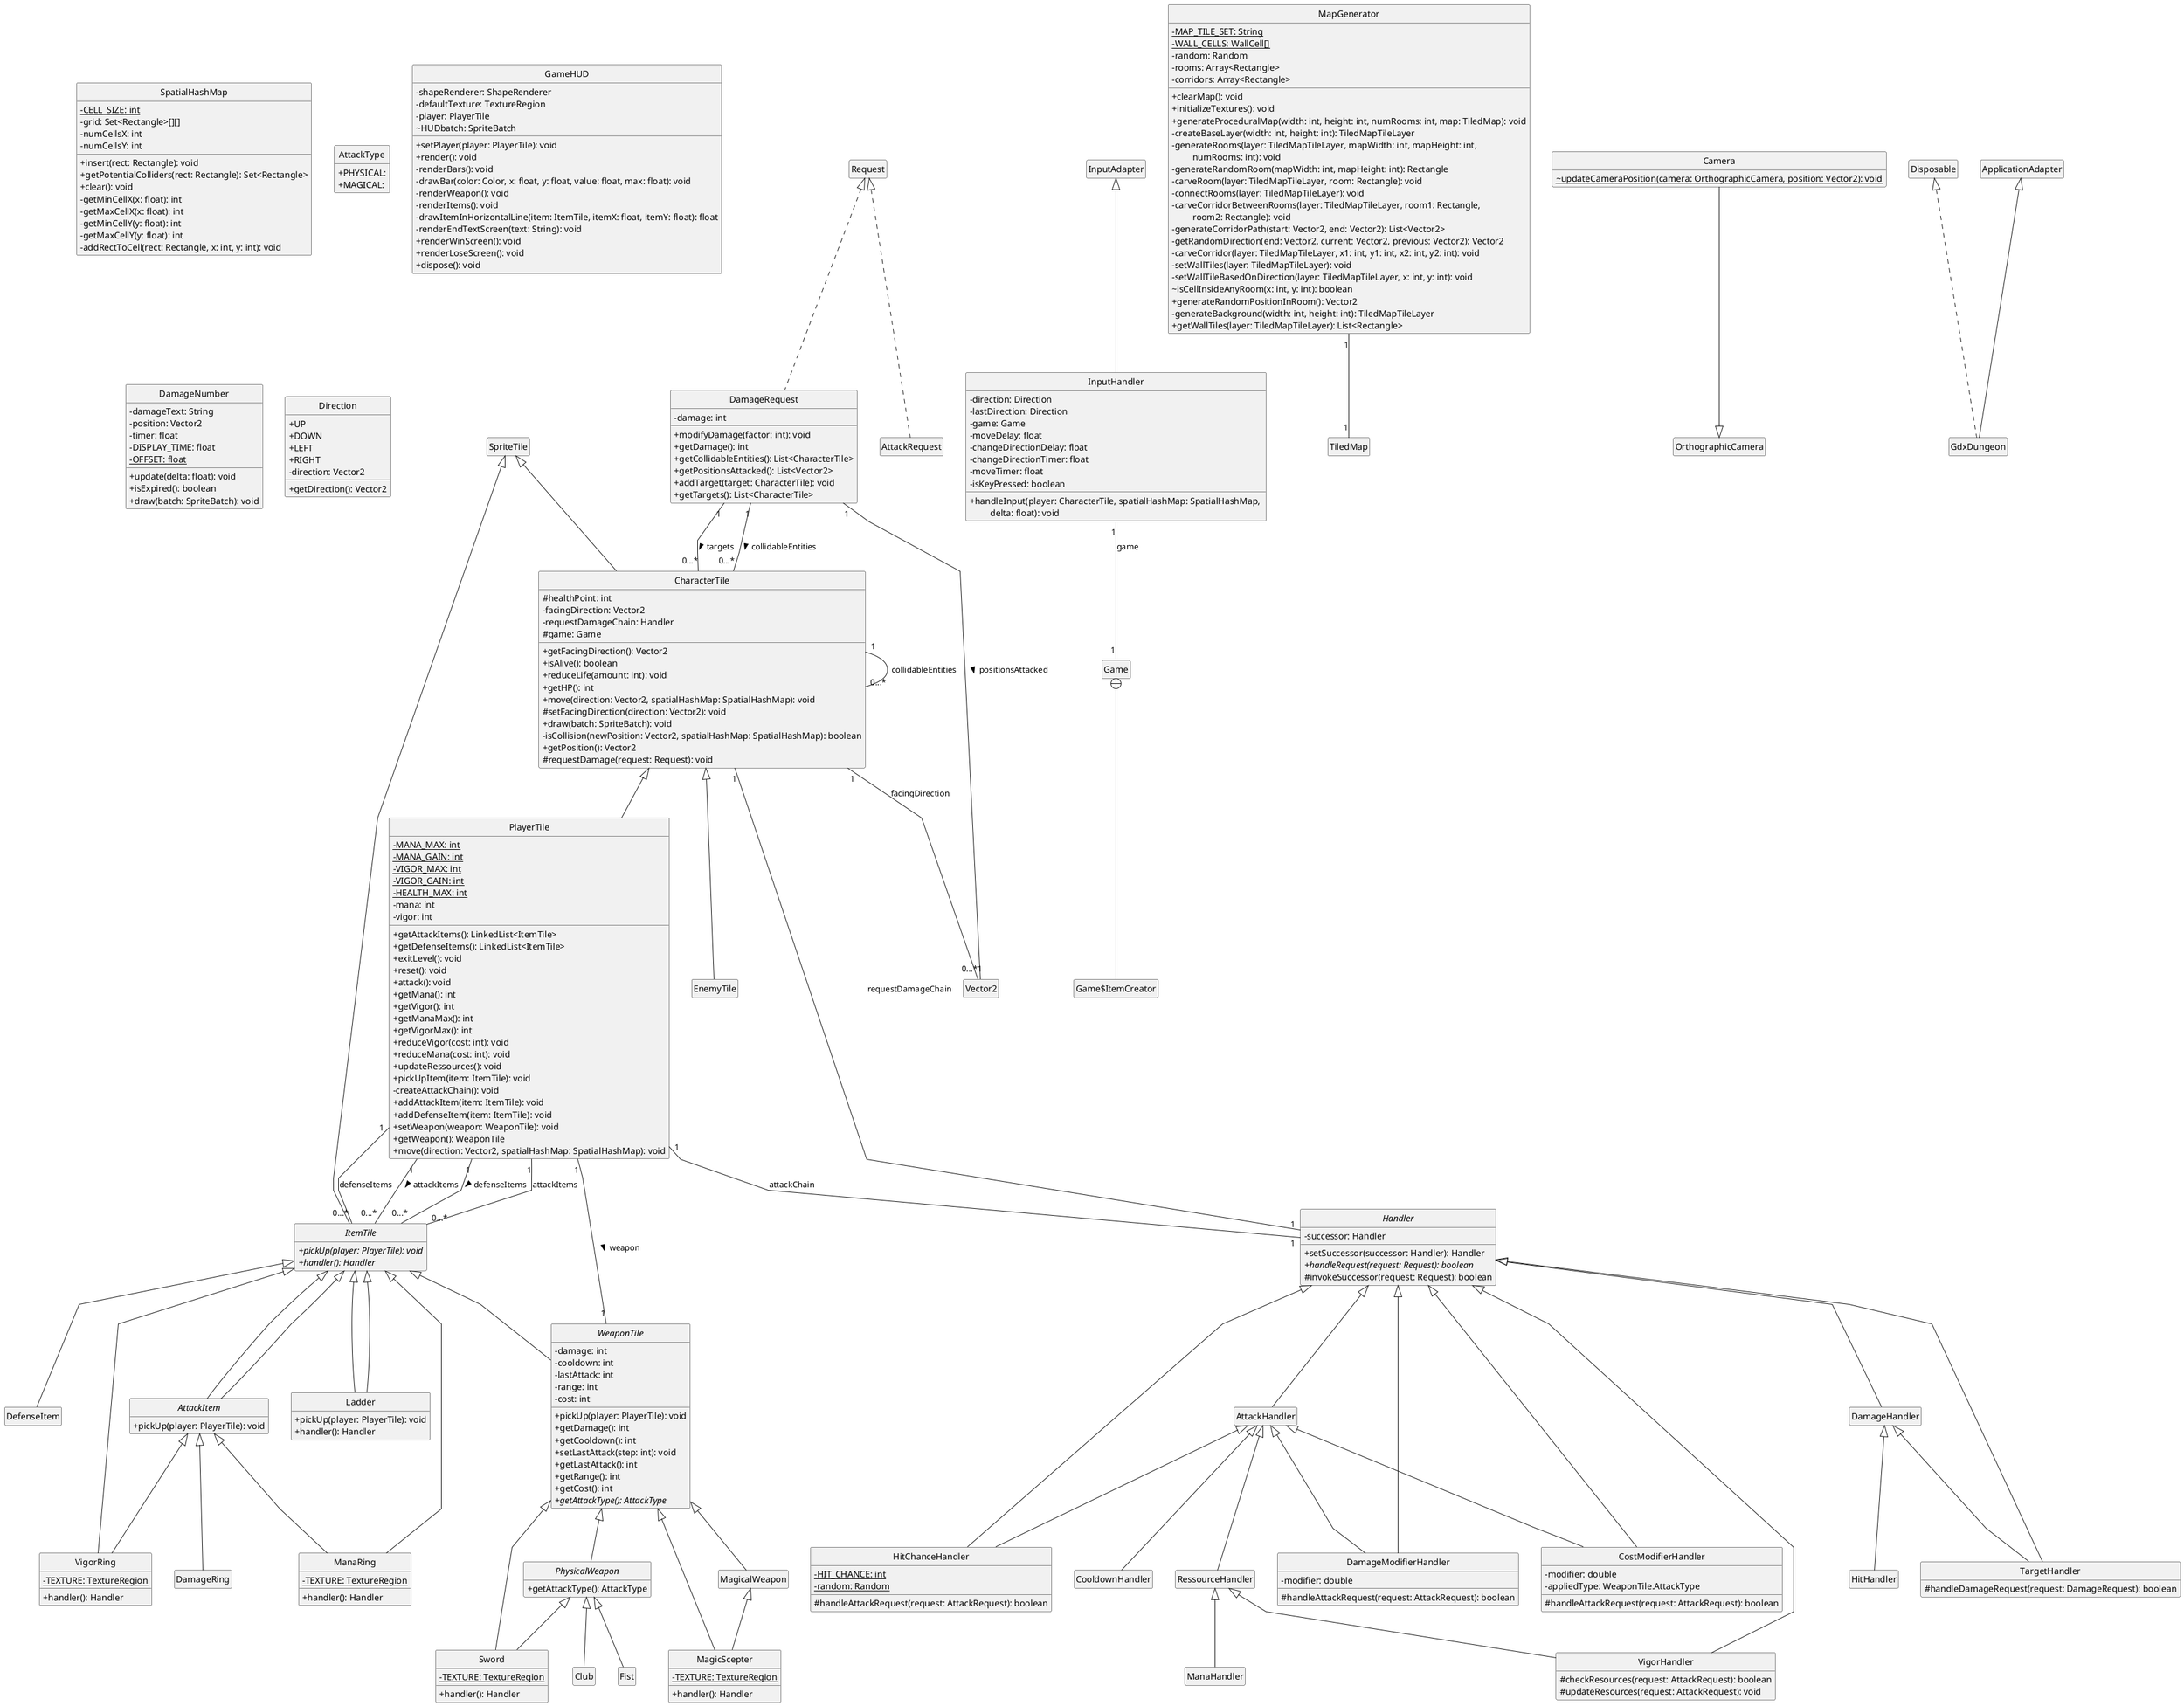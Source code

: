@startuml

' Style
hide empty members
hide circle
skinparam classAttributeIconSize 0
skinparam linetype polyline

class DamageRequest {
	- damage: int
	+ modifyDamage(factor: int): void
	+ getDamage(): int
	+ getCollidableEntities(): List<CharacterTile>
	+ getPositionsAttacked(): List<Vector2>
	+ addTarget(target: CharacterTile): void
	+ getTargets(): List<CharacterTile>
}

abstract class PhysicalWeapon {
	+ getAttackType(): AttackType
}

class PlayerTile {
	- {static} MANA_MAX: int
	- {static} MANA_GAIN: int
	- {static} VIGOR_MAX: int
	- {static} VIGOR_GAIN: int
	- {static} HEALTH_MAX: int
	- mana: int
	- vigor: int
	+ getAttackItems(): LinkedList<ItemTile>
	+ getDefenseItems(): LinkedList<ItemTile>
	+ exitLevel(): void
	+ reset(): void
	+ attack(): void
	+ getMana(): int
	+ getVigor(): int
	+ getManaMax(): int
	+ getVigorMax(): int
	+ reduceVigor(cost: int): void
	+ reduceMana(cost: int): void
	+ updateRessources(): void
	+ pickUpItem(item: ItemTile): void
	- createAttackChain(): void
	+ addAttackItem(item: ItemTile): void
	+ addDefenseItem(item: ItemTile): void
	+ setWeapon(weapon: WeaponTile): void
	+ getWeapon(): WeaponTile
	+ move(direction: Vector2, spatialHashMap: SpatialHashMap): void
}


class Ladder {
	+ pickUp(player: PlayerTile): void
	+ handler(): Handler
}

abstract class ItemTile {
	+ {abstract}pickUp(player: PlayerTile): void
	+ {abstract}handler(): Handler
}

class Sword {
	- {static} TEXTURE: TextureRegion
	+ handler(): Handler
}


class SpatialHashMap {
	- {static} CELL_SIZE: int
	- grid: Set<Rectangle>[][]
	- numCellsX: int
	- numCellsY: int
	+ insert(rect: Rectangle): void
	+ getPotentialColliders(rect: Rectangle): Set<Rectangle>
	+ clear(): void
	- getMinCellX(x: float): int
	- getMaxCellX(x: float): int
	- getMinCellY(y: float): int
	- getMaxCellY(y: float): int
	- addRectToCell(rect: Rectangle, x: int, y: int): void
}

abstract class WeaponTile {
	- damage: int
	- cooldown: int
	- lastAttack: int
	- range: int
	- cost: int
	+ pickUp(player: PlayerTile): void
	+ getDamage(): int
	+ getCooldown(): int
	+ setLastAttack(step: int): void
	+ getLastAttack(): int
	+ getRange(): int
	+ getCost(): int
	+ {abstract}getAttackType(): AttackType
}


enum AttackType {
	+ PHYSICAL:
	+ MAGICAL:
}

class VigorHandler {
	# checkResources(request: AttackRequest): boolean
	# updateResources(request: AttackRequest): void
}

class DamageModifierHandler {
	- modifier: double
	# handleAttackRequest(request: AttackRequest): boolean
}


class GameHUD {
	- shapeRenderer: ShapeRenderer
	- defaultTexture: TextureRegion
	- player: PlayerTile
	~ HUDbatch: SpriteBatch
	+ setPlayer(player: PlayerTile): void
	+ render(): void
	- renderBars(): void
	- drawBar(color: Color, x: float, y: float, value: float, max: float): void
	- renderWeapon(): void
	- renderItems(): void
	- drawItemInHorizontalLine(item: ItemTile, itemX: float, itemY: float): float
	- renderEndTextScreen(text: String): void
	+ renderWinScreen(): void
	+ renderLoseScreen(): void
	+ dispose(): void
}


class DamageNumber {
	- damageText: String
	- position: Vector2
	- timer: float
	- {static} DISPLAY_TIME: float
	- {static} OFFSET: float
	+ update(delta: float): void
	+ isExpired(): boolean
	+ draw(batch: SpriteBatch): void
}


abstract class AttackItem {
	+ pickUp(player: PlayerTile): void
}

class CharacterTile {
	# healthPoint: int
	- facingDirection: Vector2
	- requestDamageChain: Handler
	# game: Game
	+ getFacingDirection(): Vector2
	+ isAlive(): boolean
	+ reduceLife(amount: int): void
	+ getHP(): int
	+ move(direction: Vector2, spatialHashMap: SpatialHashMap): void
	# setFacingDirection(direction: Vector2): void
	+ draw(batch: SpriteBatch): void
	- isCollision(newPosition: Vector2, spatialHashMap: SpatialHashMap): boolean
	+ getPosition(): Vector2
	# requestDamage(request: Request): void
}


enum Direction {
	+ UP
	+ DOWN
	+ LEFT
	+ RIGHT
	- direction: Vector2
	+ getDirection(): Vector2
}


class InputHandler {
	- direction: Direction
	- lastDirection: Direction
	- game: Game
	- moveDelay: float
	- changeDirectionDelay: float
	- changeDirectionTimer: float
	- moveTimer: float
	- isKeyPressed: boolean
	+ handleInput(player: CharacterTile, spatialHashMap: SpatialHashMap, \n\t delta: float): void
}

class HitChanceHandler {
	- {static} HIT_CHANCE: int
	- {static} random: Random
	# handleAttackRequest(request: AttackRequest): boolean
}


class ManaRing {
	- {static} TEXTURE: TextureRegion
	+ handler(): Handler
}


abstract class Handler {
	- successor: Handler
	+ setSuccessor(successor: Handler): Handler
	+ {abstract}handleRequest(request: Request): boolean
	# invokeSuccessor(request: Request): boolean
}


class CostModifierHandler {
	- modifier: double
	- appliedType: WeaponTile.AttackType
	# handleAttackRequest(request: AttackRequest): boolean
}


class VigorRing {
	- {static} TEXTURE: TextureRegion
	+ handler(): Handler
}


class TargetHandler {
	# handleDamageRequest(request: DamageRequest): boolean
}

class MagicScepter {
	- {static} TEXTURE: TextureRegion
	+ handler(): Handler
}


class MapGenerator {
	- {static} MAP_TILE_SET: String
	- {static} WALL_CELLS: WallCell[]
	- random: Random
	- rooms: Array<Rectangle>
	- corridors: Array<Rectangle>
	+ clearMap(): void
	+ initializeTextures(): void
	+ generateProceduralMap(width: int, height: int, numRooms: int, map: TiledMap): void
	- createBaseLayer(width: int, height: int): TiledMapTileLayer
	- generateRooms(layer: TiledMapTileLayer, mapWidth: int, mapHeight: int, \n\t numRooms: int): void
	- generateRandomRoom(mapWidth: int, mapHeight: int): Rectangle
	- carveRoom(layer: TiledMapTileLayer, room: Rectangle): void
	- connectRooms(layer: TiledMapTileLayer): void
	- carveCorridorBetweenRooms(layer: TiledMapTileLayer, room1: Rectangle, \n\t room2: Rectangle): void
	- generateCorridorPath(start: Vector2, end: Vector2): List<Vector2>
	- getRandomDirection(end: Vector2, current: Vector2, previous: Vector2): Vector2
	- carveCorridor(layer: TiledMapTileLayer, x1: int, y1: int, x2: int, y2: int): void
	- setWallTiles(layer: TiledMapTileLayer): void
	- setWallTileBasedOnDirection(layer: TiledMapTileLayer, x: int, y: int): void
	~ isCellInsideAnyRoom(x: int, y: int): boolean
	+ generateRandomPositionInRoom(): Vector2
	- generateBackground(width: int, height: int): TiledMapTileLayer
	+ getWallTiles(layer: TiledMapTileLayer): List<Rectangle>
}


class Camera {
	~ {static} updateCameraPosition(camera: OrthographicCamera, position: Vector2): void
}

' Heritage
Request <|.. DamageRequest
WeaponTile <|-- PhysicalWeapon
CharacterTile <|-- PlayerTile
ItemTile <|-- Ladder
SpriteTile <|-- ItemTile
PhysicalWeapon <|-- Sword
ItemTile <|-- WeaponTile
RessourceHandler <|-- VigorHandler
AttackHandler <|-- DamageModifierHandler
ItemTile <|-- AttackItem
SpriteTile <|-- CharacterTile
InputAdapter <|-- InputHandler
AttackHandler <|-- HitChanceHandler
AttackItem <|-- ManaRing
AttackHandler <|-- CostModifierHandler
AttackItem <|-- VigorRing
DamageHandler <|-- TargetHandler
MagicalWeapon <|-- MagicScepter
AttackItem <|-- DamageRing
Handler <|-- AttackHandler
RessourceHandler <|-- ManaHandler
DamageHandler <|-- HitHandler
PhysicalWeapon <|-- Club
Game +-- Game$ItemCreator
WeaponTile <|-- MagicalWeapon
AttackHandler <|-- CooldownHandler
AttackHandler <|-- RessourceHandler
PhysicalWeapon <|-- Fist
ItemTile <|-- DefenseItem
Disposable <|.. GdxDungeon
ApplicationAdapter <|-- GdxDungeon
Request <|.. AttackRequest
Handler <|-- DamageHandler
CharacterTile <|-- EnemyTile

' Relationships
DamageRequest "1" -- "0...*" CharacterTile : collidableEntities >
DamageRequest "1" -- "0...*" CharacterTile : targets >
DamageRequest "1" -- "0...*" Vector2 : positionsAttacked >

PlayerTile "1" -- "0...*" ItemTile : attackItems >
PlayerTile "1" -- "0...*" ItemTile : defenseItems >
PlayerTile "1" -- "1" WeaponTile : weapon >

VigorHandler --|> Handler
DamageModifierHandler --|> Handler

PlayerTile "1" -- "0...*" ItemTile : attackItems
PlayerTile "1" -- "0...*" ItemTile : defenseItems
PlayerTile "1" -- "1" Handler : attackChain

Ladder --|> ItemTile

Sword --|> WeaponTile

AttackItem --|> ItemTile

CharacterTile "1" -- "0...*" CharacterTile : collidableEntities
CharacterTile "1" -- "1" Vector2 : facingDirection
CharacterTile "1" -- "1" Handler : requestDamageChain

ManaRing --|> ItemTile

VigorRing --|> ItemTile

MagicScepter --|> WeaponTile

TargetHandler --|> Handler

CostModifierHandler --|> Handler

HitChanceHandler --|> Handler

InputHandler "1" -- "1" Game : game

MapGenerator "1" -- "1" TiledMap

Camera --|> OrthographicCamera

@enduml